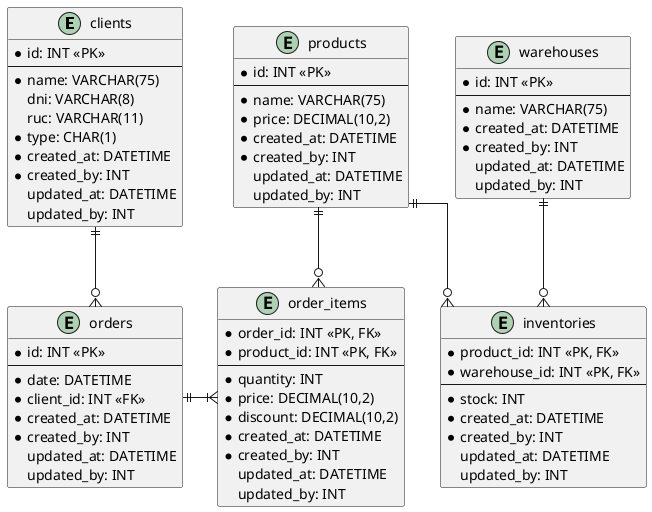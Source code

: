 @startuml Entity Relationship Model
skinparam linetype ortho

entity clients {
    *id: INT <<PK>>
    --
    *name: VARCHAR(75)
    dni: VARCHAR(8)
    ruc: VARCHAR(11)
    *type: CHAR(1)
    *created_at: DATETIME
    *created_by: INT
    updated_at: DATETIME
    updated_by: INT
}
entity orders {
    *id: INT <<PK>>
    --
    *date: DATETIME
    *client_id: INT <<FK>>
    *created_at: DATETIME
    *created_by: INT
    updated_at: DATETIME
    updated_by: INT
}
entity order_items {
    *order_id: INT <<PK, FK>>
    *product_id: INT <<PK, FK>>
    --
    *quantity: INT
    *price: DECIMAL(10,2)
    *discount: DECIMAL(10,2)
    *created_at: DATETIME
    *created_by: INT
    updated_at: DATETIME
    updated_by: INT
}
entity products {
    *id: INT <<PK>>
    --
    *name: VARCHAR(75)
    *price: DECIMAL(10,2)
    *created_at: DATETIME
    *created_by: INT
    updated_at: DATETIME
    updated_by: INT
}
entity warehouses {
    *id: INT <<PK>>
    --
    *name: VARCHAR(75)
    *created_at: DATETIME
    *created_by: INT
    updated_at: DATETIME
    updated_by: INT
}
entity inventories {
    *product_id: INT <<PK, FK>>
    *warehouse_id: INT <<PK, FK>>
    --
    *stock: INT
    *created_at: DATETIME
    *created_by: INT
    updated_at: DATETIME
    updated_by: INT
}
clients ||--o{ orders
orders ||-right-|{ order_items
products ||--o{ order_items
products ||--o{ inventories
warehouses ||--o{ inventories

